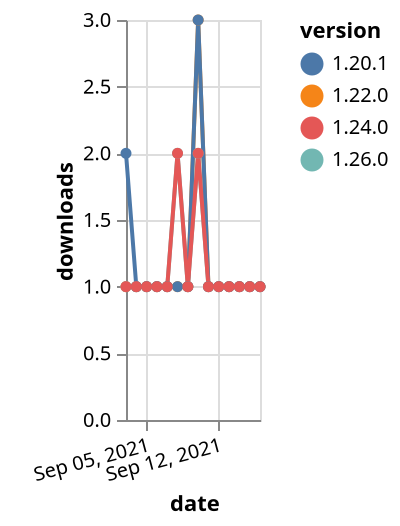 {"$schema": "https://vega.github.io/schema/vega-lite/v5.json", "description": "A simple bar chart with embedded data.", "data": {"values": [{"date": "2021-09-03", "total": 330, "delta": 1, "version": "1.22.0"}, {"date": "2021-09-04", "total": 331, "delta": 1, "version": "1.22.0"}, {"date": "2021-09-05", "total": 332, "delta": 1, "version": "1.22.0"}, {"date": "2021-09-06", "total": 333, "delta": 1, "version": "1.22.0"}, {"date": "2021-09-07", "total": 334, "delta": 1, "version": "1.22.0"}, {"date": "2021-09-08", "total": 335, "delta": 1, "version": "1.22.0"}, {"date": "2021-09-09", "total": 336, "delta": 1, "version": "1.22.0"}, {"date": "2021-09-10", "total": 339, "delta": 3, "version": "1.22.0"}, {"date": "2021-09-11", "total": 340, "delta": 1, "version": "1.22.0"}, {"date": "2021-09-12", "total": 341, "delta": 1, "version": "1.22.0"}, {"date": "2021-09-13", "total": 342, "delta": 1, "version": "1.22.0"}, {"date": "2021-09-14", "total": 343, "delta": 1, "version": "1.22.0"}, {"date": "2021-09-15", "total": 344, "delta": 1, "version": "1.22.0"}, {"date": "2021-09-16", "total": 345, "delta": 1, "version": "1.22.0"}, {"date": "2021-09-03", "total": 159, "delta": 1, "version": "1.26.0"}, {"date": "2021-09-04", "total": 160, "delta": 1, "version": "1.26.0"}, {"date": "2021-09-05", "total": 161, "delta": 1, "version": "1.26.0"}, {"date": "2021-09-06", "total": 162, "delta": 1, "version": "1.26.0"}, {"date": "2021-09-07", "total": 163, "delta": 1, "version": "1.26.0"}, {"date": "2021-09-08", "total": 165, "delta": 2, "version": "1.26.0"}, {"date": "2021-09-09", "total": 166, "delta": 1, "version": "1.26.0"}, {"date": "2021-09-10", "total": 168, "delta": 2, "version": "1.26.0"}, {"date": "2021-09-11", "total": 169, "delta": 1, "version": "1.26.0"}, {"date": "2021-09-12", "total": 170, "delta": 1, "version": "1.26.0"}, {"date": "2021-09-13", "total": 171, "delta": 1, "version": "1.26.0"}, {"date": "2021-09-14", "total": 172, "delta": 1, "version": "1.26.0"}, {"date": "2021-09-15", "total": 173, "delta": 1, "version": "1.26.0"}, {"date": "2021-09-16", "total": 174, "delta": 1, "version": "1.26.0"}, {"date": "2021-09-03", "total": 377, "delta": 2, "version": "1.20.1"}, {"date": "2021-09-04", "total": 378, "delta": 1, "version": "1.20.1"}, {"date": "2021-09-05", "total": 379, "delta": 1, "version": "1.20.1"}, {"date": "2021-09-06", "total": 380, "delta": 1, "version": "1.20.1"}, {"date": "2021-09-07", "total": 381, "delta": 1, "version": "1.20.1"}, {"date": "2021-09-08", "total": 382, "delta": 1, "version": "1.20.1"}, {"date": "2021-09-09", "total": 383, "delta": 1, "version": "1.20.1"}, {"date": "2021-09-10", "total": 386, "delta": 3, "version": "1.20.1"}, {"date": "2021-09-11", "total": 387, "delta": 1, "version": "1.20.1"}, {"date": "2021-09-12", "total": 388, "delta": 1, "version": "1.20.1"}, {"date": "2021-09-13", "total": 389, "delta": 1, "version": "1.20.1"}, {"date": "2021-09-14", "total": 390, "delta": 1, "version": "1.20.1"}, {"date": "2021-09-15", "total": 391, "delta": 1, "version": "1.20.1"}, {"date": "2021-09-16", "total": 392, "delta": 1, "version": "1.20.1"}, {"date": "2021-09-03", "total": 185, "delta": 1, "version": "1.24.0"}, {"date": "2021-09-04", "total": 186, "delta": 1, "version": "1.24.0"}, {"date": "2021-09-05", "total": 187, "delta": 1, "version": "1.24.0"}, {"date": "2021-09-06", "total": 188, "delta": 1, "version": "1.24.0"}, {"date": "2021-09-07", "total": 189, "delta": 1, "version": "1.24.0"}, {"date": "2021-09-08", "total": 191, "delta": 2, "version": "1.24.0"}, {"date": "2021-09-09", "total": 192, "delta": 1, "version": "1.24.0"}, {"date": "2021-09-10", "total": 194, "delta": 2, "version": "1.24.0"}, {"date": "2021-09-11", "total": 195, "delta": 1, "version": "1.24.0"}, {"date": "2021-09-12", "total": 196, "delta": 1, "version": "1.24.0"}, {"date": "2021-09-13", "total": 197, "delta": 1, "version": "1.24.0"}, {"date": "2021-09-14", "total": 198, "delta": 1, "version": "1.24.0"}, {"date": "2021-09-15", "total": 199, "delta": 1, "version": "1.24.0"}, {"date": "2021-09-16", "total": 200, "delta": 1, "version": "1.24.0"}]}, "width": "container", "mark": {"type": "line", "point": {"filled": true}}, "encoding": {"x": {"field": "date", "type": "temporal", "timeUnit": "yearmonthdate", "title": "date", "axis": {"labelAngle": -15}}, "y": {"field": "delta", "type": "quantitative", "title": "downloads"}, "color": {"field": "version", "type": "nominal"}, "tooltip": {"field": "delta"}}}